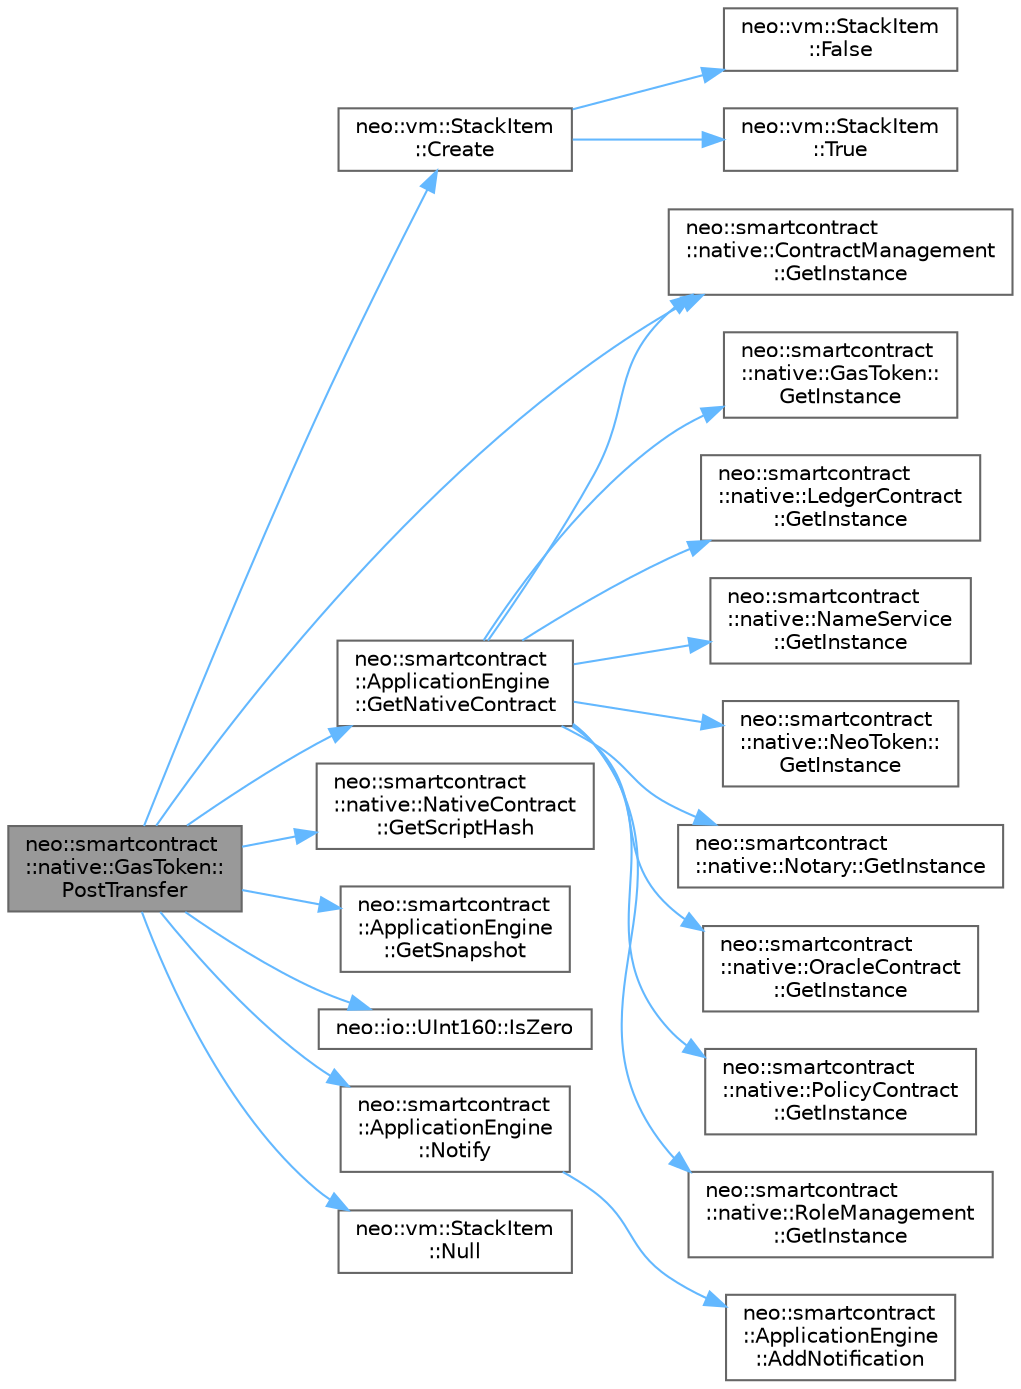 digraph "neo::smartcontract::native::GasToken::PostTransfer"
{
 // LATEX_PDF_SIZE
  bgcolor="transparent";
  edge [fontname=Helvetica,fontsize=10,labelfontname=Helvetica,labelfontsize=10];
  node [fontname=Helvetica,fontsize=10,shape=box,height=0.2,width=0.4];
  rankdir="LR";
  Node1 [id="Node000001",label="neo::smartcontract\l::native::GasToken::\lPostTransfer",height=0.2,width=0.4,color="gray40", fillcolor="grey60", style="filled", fontcolor="black",tooltip="Handles post-transfer operations."];
  Node1 -> Node2 [id="edge21_Node000001_Node000002",color="steelblue1",style="solid",tooltip=" "];
  Node2 [id="Node000002",label="neo::vm::StackItem\l::Create",height=0.2,width=0.4,color="grey40", fillcolor="white", style="filled",URL="$classneo_1_1vm_1_1_stack_item.html#a1d67a8c02d58d56410378b997c2e7855",tooltip="Creates a primitive stack item."];
  Node2 -> Node3 [id="edge22_Node000002_Node000003",color="steelblue1",style="solid",tooltip=" "];
  Node3 [id="Node000003",label="neo::vm::StackItem\l::False",height=0.2,width=0.4,color="grey40", fillcolor="white", style="filled",URL="$classneo_1_1vm_1_1_stack_item.html#a759c1a70f6481936eb089083a5fa2d4e",tooltip="Gets the false stack item."];
  Node2 -> Node4 [id="edge23_Node000002_Node000004",color="steelblue1",style="solid",tooltip=" "];
  Node4 [id="Node000004",label="neo::vm::StackItem\l::True",height=0.2,width=0.4,color="grey40", fillcolor="white", style="filled",URL="$classneo_1_1vm_1_1_stack_item.html#ac5c88a02b66663d80e61942bb425391c",tooltip="Gets the true stack item."];
  Node1 -> Node5 [id="edge24_Node000001_Node000005",color="steelblue1",style="solid",tooltip=" "];
  Node5 [id="Node000005",label="neo::smartcontract\l::native::ContractManagement\l::GetInstance",height=0.2,width=0.4,color="grey40", fillcolor="white", style="filled",URL="$classneo_1_1smartcontract_1_1native_1_1_contract_management.html#a3a6a33bfaa5763d7888d6be182f2ca72",tooltip="Gets the instance."];
  Node1 -> Node6 [id="edge25_Node000001_Node000006",color="steelblue1",style="solid",tooltip=" "];
  Node6 [id="Node000006",label="neo::smartcontract\l::ApplicationEngine\l::GetNativeContract",height=0.2,width=0.4,color="grey40", fillcolor="white", style="filled",URL="$classneo_1_1smartcontract_1_1_application_engine.html#ab9191e88d93174a08c00a08083658adb",tooltip="Gets a native contract by its hash."];
  Node6 -> Node5 [id="edge26_Node000006_Node000005",color="steelblue1",style="solid",tooltip=" "];
  Node6 -> Node7 [id="edge27_Node000006_Node000007",color="steelblue1",style="solid",tooltip=" "];
  Node7 [id="Node000007",label="neo::smartcontract\l::native::GasToken::\lGetInstance",height=0.2,width=0.4,color="grey40", fillcolor="white", style="filled",URL="$classneo_1_1smartcontract_1_1native_1_1_gas_token.html#a0a5458f42995bd194a55d5f24d3a72a6",tooltip="Gets the instance."];
  Node6 -> Node8 [id="edge28_Node000006_Node000008",color="steelblue1",style="solid",tooltip=" "];
  Node8 [id="Node000008",label="neo::smartcontract\l::native::LedgerContract\l::GetInstance",height=0.2,width=0.4,color="grey40", fillcolor="white", style="filled",URL="$classneo_1_1smartcontract_1_1native_1_1_ledger_contract.html#a0925f03421a7e30f9ff85dc189913e7e",tooltip="Gets the instance."];
  Node6 -> Node9 [id="edge29_Node000006_Node000009",color="steelblue1",style="solid",tooltip=" "];
  Node9 [id="Node000009",label="neo::smartcontract\l::native::NameService\l::GetInstance",height=0.2,width=0.4,color="grey40", fillcolor="white", style="filled",URL="$classneo_1_1smartcontract_1_1native_1_1_name_service.html#a4a17051f47e3e781b9d714b05f275099",tooltip="Gets the instance."];
  Node6 -> Node10 [id="edge30_Node000006_Node000010",color="steelblue1",style="solid",tooltip=" "];
  Node10 [id="Node000010",label="neo::smartcontract\l::native::NeoToken::\lGetInstance",height=0.2,width=0.4,color="grey40", fillcolor="white", style="filled",URL="$classneo_1_1smartcontract_1_1native_1_1_neo_token.html#a90cb76fc97b70fbb68bd14545704e463",tooltip="Gets the instance."];
  Node6 -> Node11 [id="edge31_Node000006_Node000011",color="steelblue1",style="solid",tooltip=" "];
  Node11 [id="Node000011",label="neo::smartcontract\l::native::Notary::GetInstance",height=0.2,width=0.4,color="grey40", fillcolor="white", style="filled",URL="$classneo_1_1smartcontract_1_1native_1_1_notary.html#a65c2b739b0f132b03fe73ec911a98e2e",tooltip="Gets the instance."];
  Node6 -> Node12 [id="edge32_Node000006_Node000012",color="steelblue1",style="solid",tooltip=" "];
  Node12 [id="Node000012",label="neo::smartcontract\l::native::OracleContract\l::GetInstance",height=0.2,width=0.4,color="grey40", fillcolor="white", style="filled",URL="$classneo_1_1smartcontract_1_1native_1_1_oracle_contract.html#afdd6ed78b4d793067ad9b3deb1f6af2f",tooltip="Gets the instance."];
  Node6 -> Node13 [id="edge33_Node000006_Node000013",color="steelblue1",style="solid",tooltip=" "];
  Node13 [id="Node000013",label="neo::smartcontract\l::native::PolicyContract\l::GetInstance",height=0.2,width=0.4,color="grey40", fillcolor="white", style="filled",URL="$classneo_1_1smartcontract_1_1native_1_1_policy_contract.html#ae73620726c425e67f0ccb59806a8829e",tooltip="Gets the instance."];
  Node6 -> Node14 [id="edge34_Node000006_Node000014",color="steelblue1",style="solid",tooltip=" "];
  Node14 [id="Node000014",label="neo::smartcontract\l::native::RoleManagement\l::GetInstance",height=0.2,width=0.4,color="grey40", fillcolor="white", style="filled",URL="$classneo_1_1smartcontract_1_1native_1_1_role_management.html#aee152ede5f087bb9b7d7f95e660de811",tooltip="Gets the instance."];
  Node1 -> Node15 [id="edge35_Node000001_Node000015",color="steelblue1",style="solid",tooltip=" "];
  Node15 [id="Node000015",label="neo::smartcontract\l::native::NativeContract\l::GetScriptHash",height=0.2,width=0.4,color="grey40", fillcolor="white", style="filled",URL="$classneo_1_1smartcontract_1_1native_1_1_native_contract.html#adee5386515d940f614d7f680b5d0edb7",tooltip="Gets the script hash."];
  Node1 -> Node16 [id="edge36_Node000001_Node000016",color="steelblue1",style="solid",tooltip=" "];
  Node16 [id="Node000016",label="neo::smartcontract\l::ApplicationEngine\l::GetSnapshot",height=0.2,width=0.4,color="grey40", fillcolor="white", style="filled",URL="$classneo_1_1smartcontract_1_1_application_engine.html#a4b11ba8a68aa0ac32ba0263c293ff1e4",tooltip="Gets the snapshot."];
  Node1 -> Node17 [id="edge37_Node000001_Node000017",color="steelblue1",style="solid",tooltip=" "];
  Node17 [id="Node000017",label="neo::io::UInt160::IsZero",height=0.2,width=0.4,color="grey40", fillcolor="white", style="filled",URL="$classneo_1_1io_1_1_u_int160.html#af6eb7ff964875651d53f8195bf3dcea1",tooltip="Checks if this UInt160 is zero."];
  Node1 -> Node18 [id="edge38_Node000001_Node000018",color="steelblue1",style="solid",tooltip=" "];
  Node18 [id="Node000018",label="neo::smartcontract\l::ApplicationEngine\l::Notify",height=0.2,width=0.4,color="grey40", fillcolor="white", style="filled",URL="$classneo_1_1smartcontract_1_1_application_engine.html#a7136e17e64bb12f9ab0ab3f3588b0339",tooltip="Notifies an event."];
  Node18 -> Node19 [id="edge39_Node000018_Node000019",color="steelblue1",style="solid",tooltip=" "];
  Node19 [id="Node000019",label="neo::smartcontract\l::ApplicationEngine\l::AddNotification",height=0.2,width=0.4,color="grey40", fillcolor="white", style="filled",URL="$classneo_1_1smartcontract_1_1_application_engine.html#aa3684834b88b62d5c0df605cfb545c0c",tooltip="Adds a notification entry."];
  Node1 -> Node20 [id="edge40_Node000001_Node000020",color="steelblue1",style="solid",tooltip=" "];
  Node20 [id="Node000020",label="neo::vm::StackItem\l::Null",height=0.2,width=0.4,color="grey40", fillcolor="white", style="filled",URL="$classneo_1_1vm_1_1_stack_item.html#ae8449cc5805f5135af34bfe230aa4c7e",tooltip="Gets the null stack item."];
}
